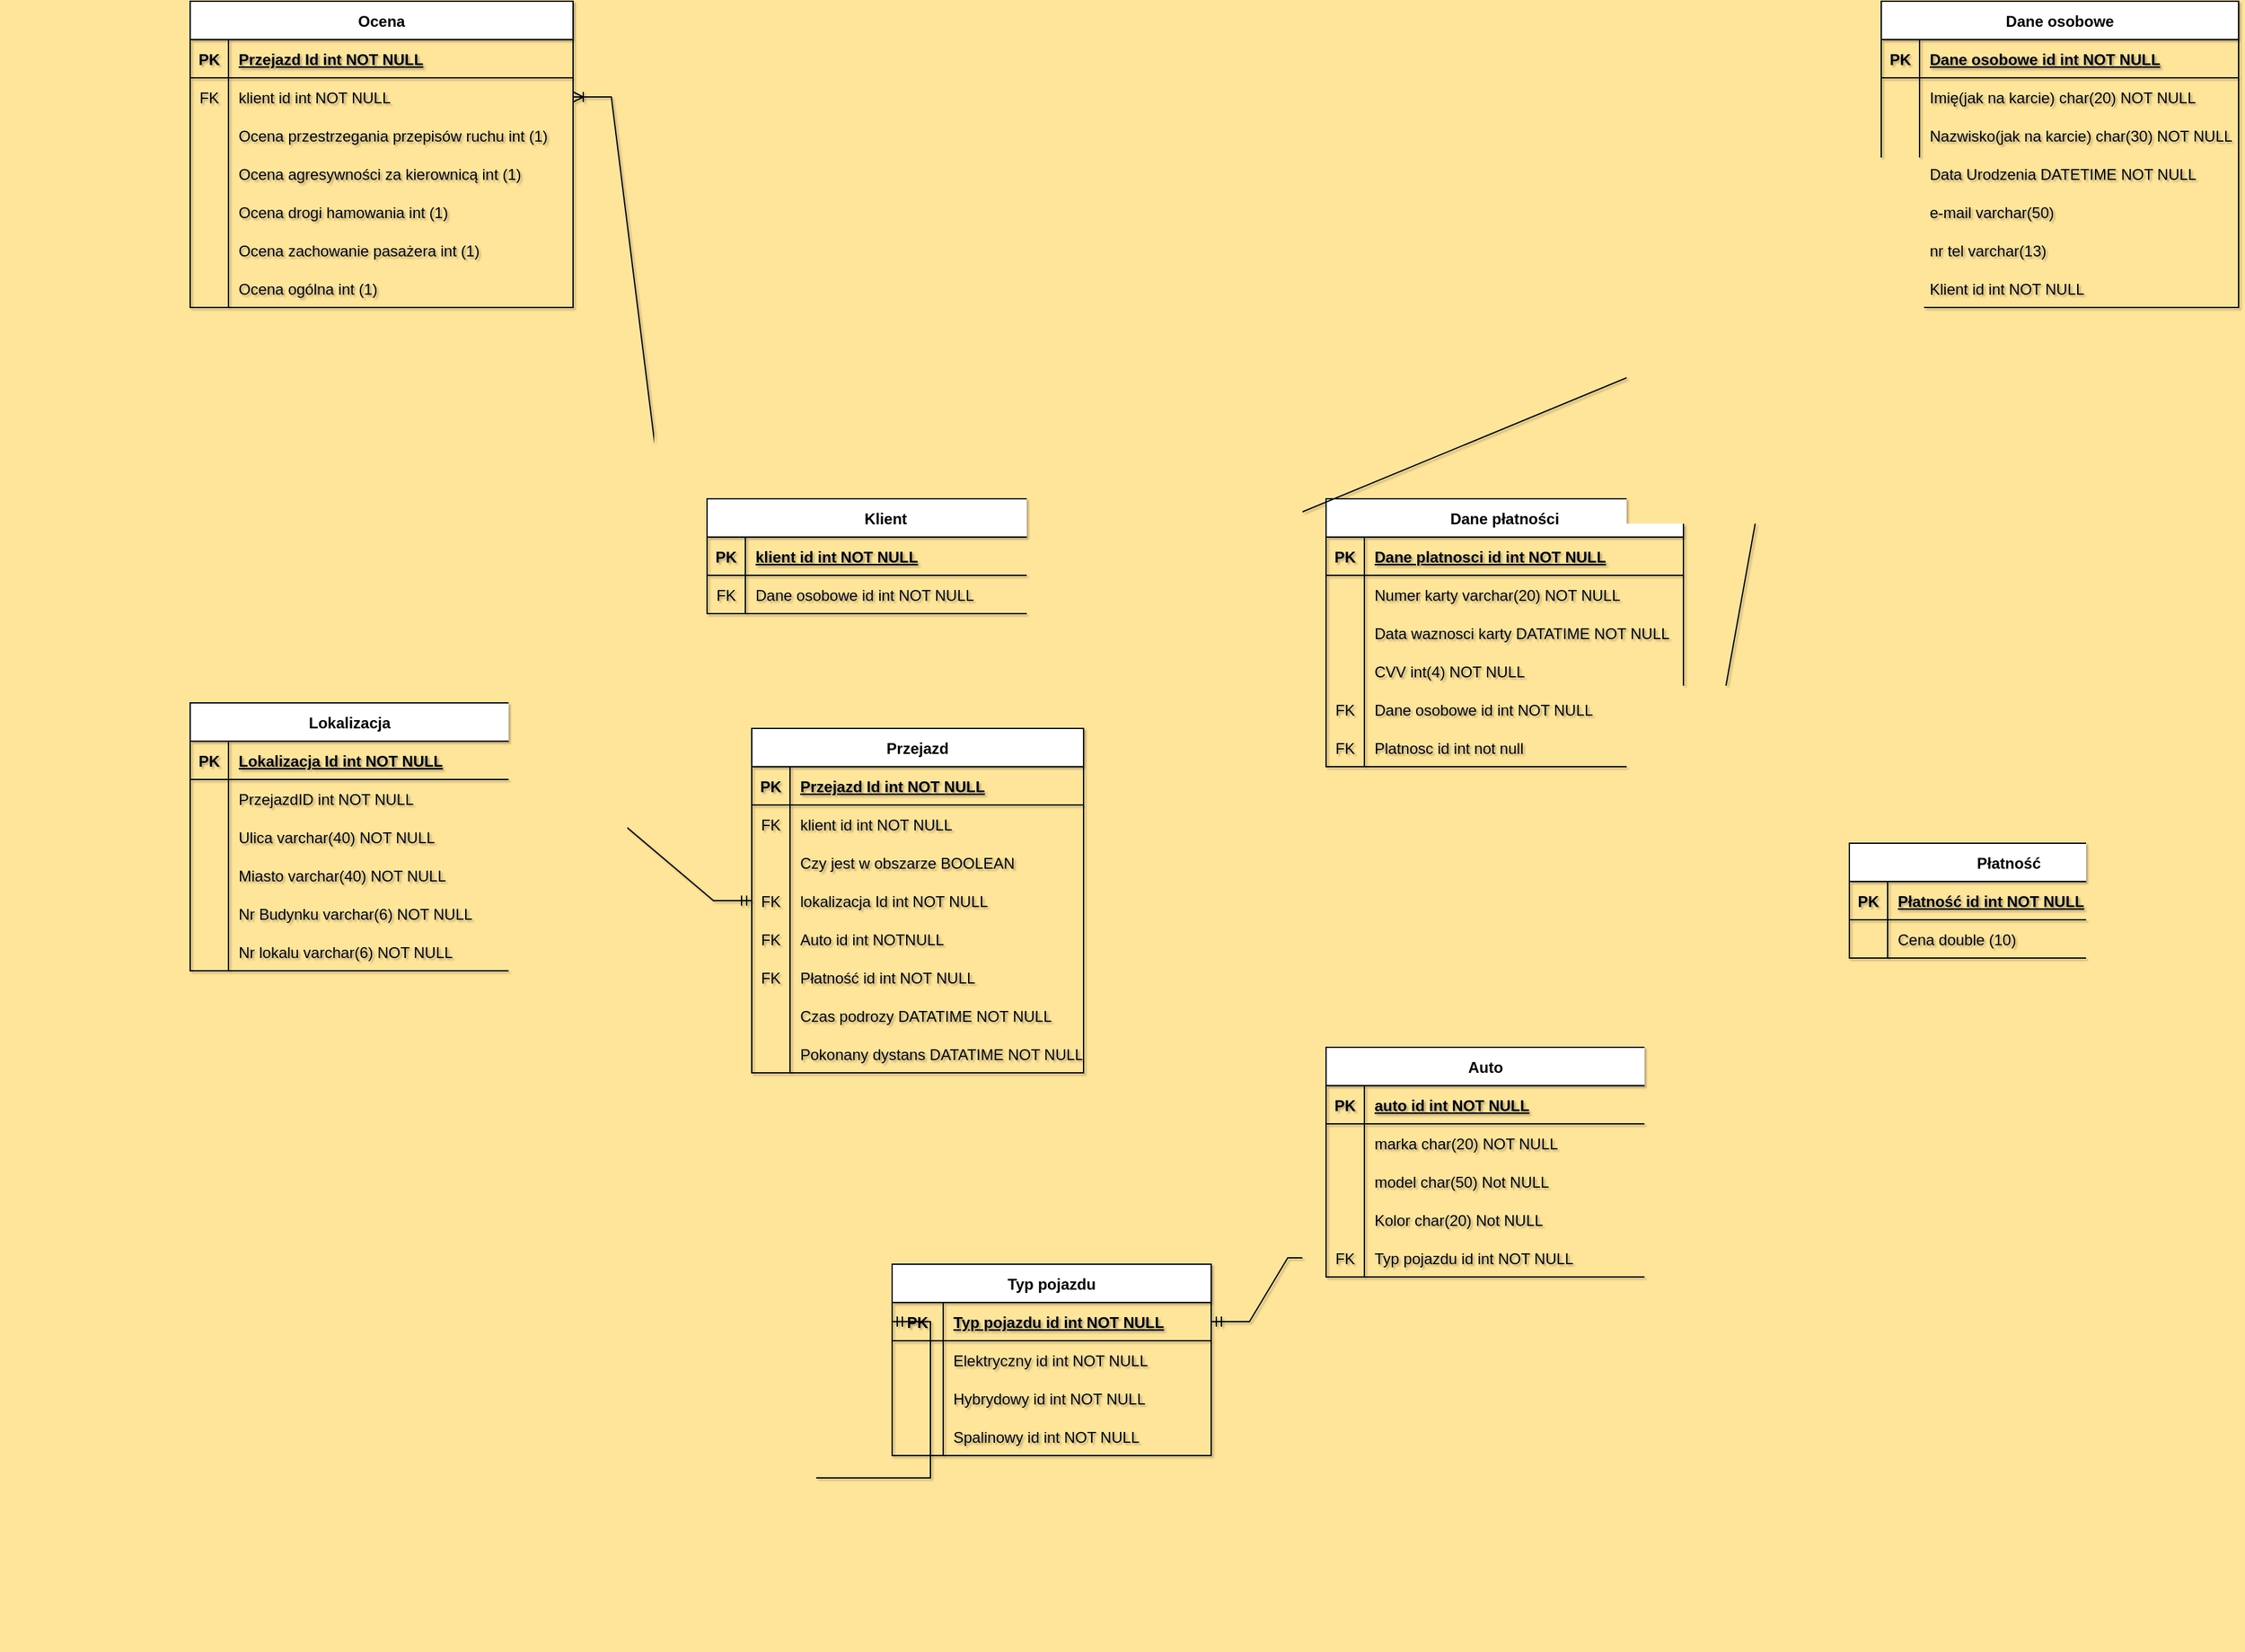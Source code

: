 <mxfile version="21.0.6" type="device"><diagram id="R2lEEEUBdFMjLlhIrx00" name="Page-1"><mxGraphModel dx="2206" dy="2325" grid="1" gridSize="10" guides="1" tooltips="1" connect="1" arrows="1" fold="1" page="1" pageScale="1" pageWidth="850" pageHeight="1100" background="#FFE599" math="0" shadow="1" extFonts="Permanent Marker^https://fonts.googleapis.com/css?family=Permanent+Marker"><root><mxCell id="0"/><mxCell id="1" parent="0"/><mxCell id="vdFQfVvtkzc3R1gSX709-1" value="Auto" style="shape=table;startSize=30;container=1;collapsible=1;childLayout=tableLayout;fixedRows=1;rowLines=0;fontStyle=1;align=center;resizeLast=1;" vertex="1" parent="1"><mxGeometry x="1690" y="470" width="250" height="180" as="geometry"/></mxCell><mxCell id="vdFQfVvtkzc3R1gSX709-2" value="" style="shape=partialRectangle;collapsible=0;dropTarget=0;pointerEvents=0;fillColor=none;points=[[0,0.5],[1,0.5]];portConstraint=eastwest;top=0;left=0;right=0;bottom=1;" vertex="1" parent="vdFQfVvtkzc3R1gSX709-1"><mxGeometry y="30" width="250" height="30" as="geometry"/></mxCell><mxCell id="vdFQfVvtkzc3R1gSX709-3" value="PK" style="shape=partialRectangle;overflow=hidden;connectable=0;fillColor=none;top=0;left=0;bottom=0;right=0;fontStyle=1;" vertex="1" parent="vdFQfVvtkzc3R1gSX709-2"><mxGeometry width="30" height="30" as="geometry"><mxRectangle width="30" height="30" as="alternateBounds"/></mxGeometry></mxCell><mxCell id="vdFQfVvtkzc3R1gSX709-4" value="auto id int NOT NULL " style="shape=partialRectangle;overflow=hidden;connectable=0;fillColor=none;top=0;left=0;bottom=0;right=0;align=left;spacingLeft=6;fontStyle=5;" vertex="1" parent="vdFQfVvtkzc3R1gSX709-2"><mxGeometry x="30" width="220" height="30" as="geometry"><mxRectangle width="220" height="30" as="alternateBounds"/></mxGeometry></mxCell><mxCell id="vdFQfVvtkzc3R1gSX709-5" value="" style="shape=partialRectangle;collapsible=0;dropTarget=0;pointerEvents=0;fillColor=none;points=[[0,0.5],[1,0.5]];portConstraint=eastwest;top=0;left=0;right=0;bottom=0;" vertex="1" parent="vdFQfVvtkzc3R1gSX709-1"><mxGeometry y="60" width="250" height="30" as="geometry"/></mxCell><mxCell id="vdFQfVvtkzc3R1gSX709-6" value="" style="shape=partialRectangle;overflow=hidden;connectable=0;fillColor=none;top=0;left=0;bottom=0;right=0;" vertex="1" parent="vdFQfVvtkzc3R1gSX709-5"><mxGeometry width="30" height="30" as="geometry"><mxRectangle width="30" height="30" as="alternateBounds"/></mxGeometry></mxCell><mxCell id="vdFQfVvtkzc3R1gSX709-7" value="marka char(20) NOT NULL" style="shape=partialRectangle;overflow=hidden;connectable=0;fillColor=none;top=0;left=0;bottom=0;right=0;align=left;spacingLeft=6;" vertex="1" parent="vdFQfVvtkzc3R1gSX709-5"><mxGeometry x="30" width="220" height="30" as="geometry"><mxRectangle width="220" height="30" as="alternateBounds"/></mxGeometry></mxCell><mxCell id="vdFQfVvtkzc3R1gSX709-8" style="shape=partialRectangle;collapsible=0;dropTarget=0;pointerEvents=0;fillColor=none;points=[[0,0.5],[1,0.5]];portConstraint=eastwest;top=0;left=0;right=0;bottom=0;" vertex="1" parent="vdFQfVvtkzc3R1gSX709-1"><mxGeometry y="90" width="250" height="30" as="geometry"/></mxCell><mxCell id="vdFQfVvtkzc3R1gSX709-9" style="shape=partialRectangle;overflow=hidden;connectable=0;fillColor=none;top=0;left=0;bottom=0;right=0;" vertex="1" parent="vdFQfVvtkzc3R1gSX709-8"><mxGeometry width="30" height="30" as="geometry"><mxRectangle width="30" height="30" as="alternateBounds"/></mxGeometry></mxCell><mxCell id="vdFQfVvtkzc3R1gSX709-10" value="model char(50) Not NULL" style="shape=partialRectangle;overflow=hidden;connectable=0;fillColor=none;top=0;left=0;bottom=0;right=0;align=left;spacingLeft=6;" vertex="1" parent="vdFQfVvtkzc3R1gSX709-8"><mxGeometry x="30" width="220" height="30" as="geometry"><mxRectangle width="220" height="30" as="alternateBounds"/></mxGeometry></mxCell><mxCell id="vdFQfVvtkzc3R1gSX709-14" style="shape=partialRectangle;collapsible=0;dropTarget=0;pointerEvents=0;fillColor=none;points=[[0,0.5],[1,0.5]];portConstraint=eastwest;top=0;left=0;right=0;bottom=0;" vertex="1" parent="vdFQfVvtkzc3R1gSX709-1"><mxGeometry y="120" width="250" height="30" as="geometry"/></mxCell><mxCell id="vdFQfVvtkzc3R1gSX709-15" style="shape=partialRectangle;overflow=hidden;connectable=0;fillColor=none;top=0;left=0;bottom=0;right=0;" vertex="1" parent="vdFQfVvtkzc3R1gSX709-14"><mxGeometry width="30" height="30" as="geometry"><mxRectangle width="30" height="30" as="alternateBounds"/></mxGeometry></mxCell><mxCell id="vdFQfVvtkzc3R1gSX709-16" value="Kolor char(20) Not NULL" style="shape=partialRectangle;overflow=hidden;connectable=0;fillColor=none;top=0;left=0;bottom=0;right=0;align=left;spacingLeft=6;" vertex="1" parent="vdFQfVvtkzc3R1gSX709-14"><mxGeometry x="30" width="220" height="30" as="geometry"><mxRectangle width="220" height="30" as="alternateBounds"/></mxGeometry></mxCell><mxCell id="vdFQfVvtkzc3R1gSX709-17" style="shape=partialRectangle;collapsible=0;dropTarget=0;pointerEvents=0;fillColor=none;points=[[0,0.5],[1,0.5]];portConstraint=eastwest;top=0;left=0;right=0;bottom=0;" vertex="1" parent="vdFQfVvtkzc3R1gSX709-1"><mxGeometry y="150" width="250" height="30" as="geometry"/></mxCell><mxCell id="vdFQfVvtkzc3R1gSX709-18" value="FK" style="shape=partialRectangle;overflow=hidden;connectable=0;fillColor=none;top=0;left=0;bottom=0;right=0;" vertex="1" parent="vdFQfVvtkzc3R1gSX709-17"><mxGeometry width="30" height="30" as="geometry"><mxRectangle width="30" height="30" as="alternateBounds"/></mxGeometry></mxCell><mxCell id="vdFQfVvtkzc3R1gSX709-19" value="Typ pojazdu id int NOT NULL" style="shape=partialRectangle;overflow=hidden;connectable=0;fillColor=none;top=0;left=0;bottom=0;right=0;align=left;spacingLeft=6;" vertex="1" parent="vdFQfVvtkzc3R1gSX709-17"><mxGeometry x="30" width="220" height="30" as="geometry"><mxRectangle width="220" height="30" as="alternateBounds"/></mxGeometry></mxCell><mxCell id="vdFQfVvtkzc3R1gSX709-23" value="Lokalizacja" style="shape=table;startSize=30;container=1;collapsible=1;childLayout=tableLayout;fixedRows=1;rowLines=0;fontStyle=1;align=center;resizeLast=1;" vertex="1" parent="1"><mxGeometry x="800" y="200" width="250" height="210" as="geometry"/></mxCell><mxCell id="vdFQfVvtkzc3R1gSX709-24" value="" style="shape=partialRectangle;collapsible=0;dropTarget=0;pointerEvents=0;fillColor=none;points=[[0,0.5],[1,0.5]];portConstraint=eastwest;top=0;left=0;right=0;bottom=1;" vertex="1" parent="vdFQfVvtkzc3R1gSX709-23"><mxGeometry y="30" width="250" height="30" as="geometry"/></mxCell><mxCell id="vdFQfVvtkzc3R1gSX709-25" value="PK" style="shape=partialRectangle;overflow=hidden;connectable=0;fillColor=none;top=0;left=0;bottom=0;right=0;fontStyle=1;" vertex="1" parent="vdFQfVvtkzc3R1gSX709-24"><mxGeometry width="30" height="30" as="geometry"><mxRectangle width="30" height="30" as="alternateBounds"/></mxGeometry></mxCell><mxCell id="vdFQfVvtkzc3R1gSX709-26" value="Lokalizacja Id int NOT NULL" style="shape=partialRectangle;overflow=hidden;connectable=0;fillColor=none;top=0;left=0;bottom=0;right=0;align=left;spacingLeft=6;fontStyle=5;" vertex="1" parent="vdFQfVvtkzc3R1gSX709-24"><mxGeometry x="30" width="220" height="30" as="geometry"><mxRectangle width="220" height="30" as="alternateBounds"/></mxGeometry></mxCell><mxCell id="vdFQfVvtkzc3R1gSX709-27" value="" style="shape=partialRectangle;collapsible=0;dropTarget=0;pointerEvents=0;fillColor=none;points=[[0,0.5],[1,0.5]];portConstraint=eastwest;top=0;left=0;right=0;bottom=0;" vertex="1" parent="vdFQfVvtkzc3R1gSX709-23"><mxGeometry y="60" width="250" height="30" as="geometry"/></mxCell><mxCell id="vdFQfVvtkzc3R1gSX709-28" value="" style="shape=partialRectangle;overflow=hidden;connectable=0;fillColor=none;top=0;left=0;bottom=0;right=0;" vertex="1" parent="vdFQfVvtkzc3R1gSX709-27"><mxGeometry width="30" height="30" as="geometry"><mxRectangle width="30" height="30" as="alternateBounds"/></mxGeometry></mxCell><mxCell id="vdFQfVvtkzc3R1gSX709-29" value="PrzejazdID int NOT NULL" style="shape=partialRectangle;overflow=hidden;connectable=0;fillColor=none;top=0;left=0;bottom=0;right=0;align=left;spacingLeft=6;" vertex="1" parent="vdFQfVvtkzc3R1gSX709-27"><mxGeometry x="30" width="220" height="30" as="geometry"><mxRectangle width="220" height="30" as="alternateBounds"/></mxGeometry></mxCell><mxCell id="vdFQfVvtkzc3R1gSX709-30" style="shape=partialRectangle;collapsible=0;dropTarget=0;pointerEvents=0;fillColor=none;points=[[0,0.5],[1,0.5]];portConstraint=eastwest;top=0;left=0;right=0;bottom=0;" vertex="1" parent="vdFQfVvtkzc3R1gSX709-23"><mxGeometry y="90" width="250" height="30" as="geometry"/></mxCell><mxCell id="vdFQfVvtkzc3R1gSX709-31" style="shape=partialRectangle;overflow=hidden;connectable=0;fillColor=none;top=0;left=0;bottom=0;right=0;" vertex="1" parent="vdFQfVvtkzc3R1gSX709-30"><mxGeometry width="30" height="30" as="geometry"><mxRectangle width="30" height="30" as="alternateBounds"/></mxGeometry></mxCell><mxCell id="vdFQfVvtkzc3R1gSX709-32" value="Ulica varchar(40) NOT NULL" style="shape=partialRectangle;overflow=hidden;connectable=0;fillColor=none;top=0;left=0;bottom=0;right=0;align=left;spacingLeft=6;" vertex="1" parent="vdFQfVvtkzc3R1gSX709-30"><mxGeometry x="30" width="220" height="30" as="geometry"><mxRectangle width="220" height="30" as="alternateBounds"/></mxGeometry></mxCell><mxCell id="vdFQfVvtkzc3R1gSX709-33" style="shape=partialRectangle;collapsible=0;dropTarget=0;pointerEvents=0;fillColor=none;points=[[0,0.5],[1,0.5]];portConstraint=eastwest;top=0;left=0;right=0;bottom=0;" vertex="1" parent="vdFQfVvtkzc3R1gSX709-23"><mxGeometry y="120" width="250" height="30" as="geometry"/></mxCell><mxCell id="vdFQfVvtkzc3R1gSX709-34" style="shape=partialRectangle;overflow=hidden;connectable=0;fillColor=none;top=0;left=0;bottom=0;right=0;" vertex="1" parent="vdFQfVvtkzc3R1gSX709-33"><mxGeometry width="30" height="30" as="geometry"><mxRectangle width="30" height="30" as="alternateBounds"/></mxGeometry></mxCell><mxCell id="vdFQfVvtkzc3R1gSX709-35" value="Miasto varchar(40) NOT NULL" style="shape=partialRectangle;overflow=hidden;connectable=0;fillColor=none;top=0;left=0;bottom=0;right=0;align=left;spacingLeft=6;" vertex="1" parent="vdFQfVvtkzc3R1gSX709-33"><mxGeometry x="30" width="220" height="30" as="geometry"><mxRectangle width="220" height="30" as="alternateBounds"/></mxGeometry></mxCell><mxCell id="vdFQfVvtkzc3R1gSX709-36" style="shape=partialRectangle;collapsible=0;dropTarget=0;pointerEvents=0;fillColor=none;points=[[0,0.5],[1,0.5]];portConstraint=eastwest;top=0;left=0;right=0;bottom=0;" vertex="1" parent="vdFQfVvtkzc3R1gSX709-23"><mxGeometry y="150" width="250" height="30" as="geometry"/></mxCell><mxCell id="vdFQfVvtkzc3R1gSX709-37" style="shape=partialRectangle;overflow=hidden;connectable=0;fillColor=none;top=0;left=0;bottom=0;right=0;" vertex="1" parent="vdFQfVvtkzc3R1gSX709-36"><mxGeometry width="30" height="30" as="geometry"><mxRectangle width="30" height="30" as="alternateBounds"/></mxGeometry></mxCell><mxCell id="vdFQfVvtkzc3R1gSX709-38" value="Nr Budynku varchar(6) NOT NULL" style="shape=partialRectangle;overflow=hidden;connectable=0;fillColor=none;top=0;left=0;bottom=0;right=0;align=left;spacingLeft=6;" vertex="1" parent="vdFQfVvtkzc3R1gSX709-36"><mxGeometry x="30" width="220" height="30" as="geometry"><mxRectangle width="220" height="30" as="alternateBounds"/></mxGeometry></mxCell><mxCell id="vdFQfVvtkzc3R1gSX709-39" style="shape=partialRectangle;collapsible=0;dropTarget=0;pointerEvents=0;fillColor=none;points=[[0,0.5],[1,0.5]];portConstraint=eastwest;top=0;left=0;right=0;bottom=0;" vertex="1" parent="vdFQfVvtkzc3R1gSX709-23"><mxGeometry y="180" width="250" height="30" as="geometry"/></mxCell><mxCell id="vdFQfVvtkzc3R1gSX709-40" style="shape=partialRectangle;overflow=hidden;connectable=0;fillColor=none;top=0;left=0;bottom=0;right=0;" vertex="1" parent="vdFQfVvtkzc3R1gSX709-39"><mxGeometry width="30" height="30" as="geometry"><mxRectangle width="30" height="30" as="alternateBounds"/></mxGeometry></mxCell><mxCell id="vdFQfVvtkzc3R1gSX709-41" value="Nr lokalu varchar(6) NOT NULL" style="shape=partialRectangle;overflow=hidden;connectable=0;fillColor=none;top=0;left=0;bottom=0;right=0;align=left;spacingLeft=6;" vertex="1" parent="vdFQfVvtkzc3R1gSX709-39"><mxGeometry x="30" width="220" height="30" as="geometry"><mxRectangle width="220" height="30" as="alternateBounds"/></mxGeometry></mxCell><mxCell id="vdFQfVvtkzc3R1gSX709-55" value="Klient" style="shape=table;startSize=30;container=1;collapsible=1;childLayout=tableLayout;fixedRows=1;rowLines=0;fontStyle=1;align=center;resizeLast=1;" vertex="1" parent="1"><mxGeometry x="1205" y="40" width="280" height="90" as="geometry"/></mxCell><mxCell id="vdFQfVvtkzc3R1gSX709-56" value="" style="shape=partialRectangle;collapsible=0;dropTarget=0;pointerEvents=0;fillColor=none;points=[[0,0.5],[1,0.5]];portConstraint=eastwest;top=0;left=0;right=0;bottom=1;" vertex="1" parent="vdFQfVvtkzc3R1gSX709-55"><mxGeometry y="30" width="280" height="30" as="geometry"/></mxCell><mxCell id="vdFQfVvtkzc3R1gSX709-57" value="PK" style="shape=partialRectangle;overflow=hidden;connectable=0;fillColor=none;top=0;left=0;bottom=0;right=0;fontStyle=1;" vertex="1" parent="vdFQfVvtkzc3R1gSX709-56"><mxGeometry width="30" height="30" as="geometry"><mxRectangle width="30" height="30" as="alternateBounds"/></mxGeometry></mxCell><mxCell id="vdFQfVvtkzc3R1gSX709-58" value="klient id int NOT NULL " style="shape=partialRectangle;overflow=hidden;connectable=0;fillColor=none;top=0;left=0;bottom=0;right=0;align=left;spacingLeft=6;fontStyle=5;" vertex="1" parent="vdFQfVvtkzc3R1gSX709-56"><mxGeometry x="30" width="250" height="30" as="geometry"><mxRectangle width="250" height="30" as="alternateBounds"/></mxGeometry></mxCell><mxCell id="vdFQfVvtkzc3R1gSX709-59" value="" style="shape=partialRectangle;collapsible=0;dropTarget=0;pointerEvents=0;fillColor=none;points=[[0,0.5],[1,0.5]];portConstraint=eastwest;top=0;left=0;right=0;bottom=0;" vertex="1" parent="vdFQfVvtkzc3R1gSX709-55"><mxGeometry y="60" width="280" height="30" as="geometry"/></mxCell><mxCell id="vdFQfVvtkzc3R1gSX709-60" value="FK" style="shape=partialRectangle;overflow=hidden;connectable=0;fillColor=none;top=0;left=0;bottom=0;right=0;" vertex="1" parent="vdFQfVvtkzc3R1gSX709-59"><mxGeometry width="30" height="30" as="geometry"><mxRectangle width="30" height="30" as="alternateBounds"/></mxGeometry></mxCell><mxCell id="vdFQfVvtkzc3R1gSX709-61" value="Dane osobowe id int NOT NULL" style="shape=partialRectangle;overflow=hidden;connectable=0;fillColor=none;top=0;left=0;bottom=0;right=0;align=left;spacingLeft=6;" vertex="1" parent="vdFQfVvtkzc3R1gSX709-59"><mxGeometry x="30" width="250" height="30" as="geometry"><mxRectangle width="250" height="30" as="alternateBounds"/></mxGeometry></mxCell><mxCell id="vdFQfVvtkzc3R1gSX709-63" value="Przejazd" style="shape=table;startSize=30;container=1;collapsible=1;childLayout=tableLayout;fixedRows=1;rowLines=0;fontStyle=1;align=center;resizeLast=1;" vertex="1" parent="1"><mxGeometry x="1240" y="220" width="260" height="270" as="geometry"/></mxCell><mxCell id="vdFQfVvtkzc3R1gSX709-64" value="" style="shape=partialRectangle;collapsible=0;dropTarget=0;pointerEvents=0;fillColor=none;points=[[0,0.5],[1,0.5]];portConstraint=eastwest;top=0;left=0;right=0;bottom=1;" vertex="1" parent="vdFQfVvtkzc3R1gSX709-63"><mxGeometry y="30" width="260" height="30" as="geometry"/></mxCell><mxCell id="vdFQfVvtkzc3R1gSX709-65" value="PK" style="shape=partialRectangle;overflow=hidden;connectable=0;fillColor=none;top=0;left=0;bottom=0;right=0;fontStyle=1;" vertex="1" parent="vdFQfVvtkzc3R1gSX709-64"><mxGeometry width="30" height="30" as="geometry"><mxRectangle width="30" height="30" as="alternateBounds"/></mxGeometry></mxCell><mxCell id="vdFQfVvtkzc3R1gSX709-66" value="Przejazd Id int NOT NULL" style="shape=partialRectangle;overflow=hidden;connectable=0;fillColor=none;top=0;left=0;bottom=0;right=0;align=left;spacingLeft=6;fontStyle=5;" vertex="1" parent="vdFQfVvtkzc3R1gSX709-64"><mxGeometry x="30" width="230" height="30" as="geometry"><mxRectangle width="230" height="30" as="alternateBounds"/></mxGeometry></mxCell><mxCell id="vdFQfVvtkzc3R1gSX709-70" style="shape=partialRectangle;collapsible=0;dropTarget=0;pointerEvents=0;fillColor=none;points=[[0,0.5],[1,0.5]];portConstraint=eastwest;top=0;left=0;right=0;bottom=0;" vertex="1" parent="vdFQfVvtkzc3R1gSX709-63"><mxGeometry y="60" width="260" height="30" as="geometry"/></mxCell><mxCell id="vdFQfVvtkzc3R1gSX709-71" value="FK" style="shape=partialRectangle;overflow=hidden;connectable=0;fillColor=none;top=0;left=0;bottom=0;right=0;" vertex="1" parent="vdFQfVvtkzc3R1gSX709-70"><mxGeometry width="30" height="30" as="geometry"><mxRectangle width="30" height="30" as="alternateBounds"/></mxGeometry></mxCell><mxCell id="vdFQfVvtkzc3R1gSX709-72" value="klient id int NOT NULL" style="shape=partialRectangle;overflow=hidden;connectable=0;fillColor=none;top=0;left=0;bottom=0;right=0;align=left;spacingLeft=6;" vertex="1" parent="vdFQfVvtkzc3R1gSX709-70"><mxGeometry x="30" width="230" height="30" as="geometry"><mxRectangle width="230" height="30" as="alternateBounds"/></mxGeometry></mxCell><mxCell id="vdFQfVvtkzc3R1gSX709-73" style="shape=partialRectangle;collapsible=0;dropTarget=0;pointerEvents=0;fillColor=none;points=[[0,0.5],[1,0.5]];portConstraint=eastwest;top=0;left=0;right=0;bottom=0;" vertex="1" parent="vdFQfVvtkzc3R1gSX709-63"><mxGeometry y="90" width="260" height="30" as="geometry"/></mxCell><mxCell id="vdFQfVvtkzc3R1gSX709-74" style="shape=partialRectangle;overflow=hidden;connectable=0;fillColor=none;top=0;left=0;bottom=0;right=0;" vertex="1" parent="vdFQfVvtkzc3R1gSX709-73"><mxGeometry width="30" height="30" as="geometry"><mxRectangle width="30" height="30" as="alternateBounds"/></mxGeometry></mxCell><mxCell id="vdFQfVvtkzc3R1gSX709-75" value="Czy jest w obszarze BOOLEAN" style="shape=partialRectangle;overflow=hidden;connectable=0;fillColor=none;top=0;left=0;bottom=0;right=0;align=left;spacingLeft=6;" vertex="1" parent="vdFQfVvtkzc3R1gSX709-73"><mxGeometry x="30" width="230" height="30" as="geometry"><mxRectangle width="230" height="30" as="alternateBounds"/></mxGeometry></mxCell><mxCell id="vdFQfVvtkzc3R1gSX709-76" style="shape=partialRectangle;collapsible=0;dropTarget=0;pointerEvents=0;fillColor=none;points=[[0,0.5],[1,0.5]];portConstraint=eastwest;top=0;left=0;right=0;bottom=0;" vertex="1" parent="vdFQfVvtkzc3R1gSX709-63"><mxGeometry y="120" width="260" height="30" as="geometry"/></mxCell><mxCell id="vdFQfVvtkzc3R1gSX709-77" value="FK" style="shape=partialRectangle;overflow=hidden;connectable=0;fillColor=none;top=0;left=0;bottom=0;right=0;" vertex="1" parent="vdFQfVvtkzc3R1gSX709-76"><mxGeometry width="30" height="30" as="geometry"><mxRectangle width="30" height="30" as="alternateBounds"/></mxGeometry></mxCell><mxCell id="vdFQfVvtkzc3R1gSX709-78" value="lokalizacja Id int NOT NULL" style="shape=partialRectangle;overflow=hidden;connectable=0;fillColor=none;top=0;left=0;bottom=0;right=0;align=left;spacingLeft=6;" vertex="1" parent="vdFQfVvtkzc3R1gSX709-76"><mxGeometry x="30" width="230" height="30" as="geometry"><mxRectangle width="230" height="30" as="alternateBounds"/></mxGeometry></mxCell><mxCell id="vdFQfVvtkzc3R1gSX709-94" style="shape=partialRectangle;collapsible=0;dropTarget=0;pointerEvents=0;fillColor=none;points=[[0,0.5],[1,0.5]];portConstraint=eastwest;top=0;left=0;right=0;bottom=0;" vertex="1" parent="vdFQfVvtkzc3R1gSX709-63"><mxGeometry y="150" width="260" height="30" as="geometry"/></mxCell><mxCell id="vdFQfVvtkzc3R1gSX709-95" value="FK" style="shape=partialRectangle;overflow=hidden;connectable=0;fillColor=none;top=0;left=0;bottom=0;right=0;" vertex="1" parent="vdFQfVvtkzc3R1gSX709-94"><mxGeometry width="30" height="30" as="geometry"><mxRectangle width="30" height="30" as="alternateBounds"/></mxGeometry></mxCell><mxCell id="vdFQfVvtkzc3R1gSX709-96" value="Auto id int NOTNULL" style="shape=partialRectangle;overflow=hidden;connectable=0;fillColor=none;top=0;left=0;bottom=0;right=0;align=left;spacingLeft=6;" vertex="1" parent="vdFQfVvtkzc3R1gSX709-94"><mxGeometry x="30" width="230" height="30" as="geometry"><mxRectangle width="230" height="30" as="alternateBounds"/></mxGeometry></mxCell><mxCell id="vdFQfVvtkzc3R1gSX709-97" style="shape=partialRectangle;collapsible=0;dropTarget=0;pointerEvents=0;fillColor=none;points=[[0,0.5],[1,0.5]];portConstraint=eastwest;top=0;left=0;right=0;bottom=0;" vertex="1" parent="vdFQfVvtkzc3R1gSX709-63"><mxGeometry y="180" width="260" height="30" as="geometry"/></mxCell><mxCell id="vdFQfVvtkzc3R1gSX709-98" value="FK" style="shape=partialRectangle;overflow=hidden;connectable=0;fillColor=none;top=0;left=0;bottom=0;right=0;" vertex="1" parent="vdFQfVvtkzc3R1gSX709-97"><mxGeometry width="30" height="30" as="geometry"><mxRectangle width="30" height="30" as="alternateBounds"/></mxGeometry></mxCell><mxCell id="vdFQfVvtkzc3R1gSX709-99" value="Płatność id int NOT NULL" style="shape=partialRectangle;overflow=hidden;connectable=0;fillColor=none;top=0;left=0;bottom=0;right=0;align=left;spacingLeft=6;" vertex="1" parent="vdFQfVvtkzc3R1gSX709-97"><mxGeometry x="30" width="230" height="30" as="geometry"><mxRectangle width="230" height="30" as="alternateBounds"/></mxGeometry></mxCell><mxCell id="vdFQfVvtkzc3R1gSX709-202" style="shape=partialRectangle;collapsible=0;dropTarget=0;pointerEvents=0;fillColor=none;points=[[0,0.5],[1,0.5]];portConstraint=eastwest;top=0;left=0;right=0;bottom=0;" vertex="1" parent="vdFQfVvtkzc3R1gSX709-63"><mxGeometry y="210" width="260" height="30" as="geometry"/></mxCell><mxCell id="vdFQfVvtkzc3R1gSX709-203" style="shape=partialRectangle;overflow=hidden;connectable=0;fillColor=none;top=0;left=0;bottom=0;right=0;" vertex="1" parent="vdFQfVvtkzc3R1gSX709-202"><mxGeometry width="30" height="30" as="geometry"><mxRectangle width="30" height="30" as="alternateBounds"/></mxGeometry></mxCell><mxCell id="vdFQfVvtkzc3R1gSX709-204" value="Czas podrozy DATATIME NOT NULL" style="shape=partialRectangle;overflow=hidden;connectable=0;fillColor=none;top=0;left=0;bottom=0;right=0;align=left;spacingLeft=6;" vertex="1" parent="vdFQfVvtkzc3R1gSX709-202"><mxGeometry x="30" width="230" height="30" as="geometry"><mxRectangle width="230" height="30" as="alternateBounds"/></mxGeometry></mxCell><mxCell id="vdFQfVvtkzc3R1gSX709-205" style="shape=partialRectangle;collapsible=0;dropTarget=0;pointerEvents=0;fillColor=none;points=[[0,0.5],[1,0.5]];portConstraint=eastwest;top=0;left=0;right=0;bottom=0;" vertex="1" parent="vdFQfVvtkzc3R1gSX709-63"><mxGeometry y="240" width="260" height="30" as="geometry"/></mxCell><mxCell id="vdFQfVvtkzc3R1gSX709-206" style="shape=partialRectangle;overflow=hidden;connectable=0;fillColor=none;top=0;left=0;bottom=0;right=0;" vertex="1" parent="vdFQfVvtkzc3R1gSX709-205"><mxGeometry width="30" height="30" as="geometry"><mxRectangle width="30" height="30" as="alternateBounds"/></mxGeometry></mxCell><mxCell id="vdFQfVvtkzc3R1gSX709-207" value="Pokonany dystans DATATIME NOT NULL" style="shape=partialRectangle;overflow=hidden;connectable=0;fillColor=none;top=0;left=0;bottom=0;right=0;align=left;spacingLeft=6;" vertex="1" parent="vdFQfVvtkzc3R1gSX709-205"><mxGeometry x="30" width="230" height="30" as="geometry"><mxRectangle width="230" height="30" as="alternateBounds"/></mxGeometry></mxCell><mxCell id="vdFQfVvtkzc3R1gSX709-101" value="" style="edgeStyle=entityRelationEdgeStyle;fontSize=12;html=1;endArrow=ERmandOne;startArrow=ERmandOne;rounded=0;exitX=0;exitY=0.5;exitDx=0;exitDy=0;entryX=1;entryY=0.5;entryDx=0;entryDy=0;" edge="1" parent="1" source="vdFQfVvtkzc3R1gSX709-76" target="vdFQfVvtkzc3R1gSX709-24"><mxGeometry width="100" height="100" relative="1" as="geometry"><mxPoint x="1010" y="620" as="sourcePoint"/><mxPoint x="930" y="498" as="targetPoint"/></mxGeometry></mxCell><mxCell id="vdFQfVvtkzc3R1gSX709-102" value="" style="edgeStyle=entityRelationEdgeStyle;fontSize=12;html=1;endArrow=ERmandOne;startArrow=ERmandOne;rounded=0;exitX=0;exitY=0.5;exitDx=0;exitDy=0;entryX=1;entryY=0.5;entryDx=0;entryDy=0;" edge="1" parent="1" source="vdFQfVvtkzc3R1gSX709-79" target="vdFQfVvtkzc3R1gSX709-24"><mxGeometry width="100" height="100" relative="1" as="geometry"><mxPoint x="1020" y="630" as="sourcePoint"/><mxPoint x="950" y="770" as="targetPoint"/></mxGeometry></mxCell><mxCell id="vdFQfVvtkzc3R1gSX709-116" value="Dane osobowe" style="shape=table;startSize=30;container=1;collapsible=1;childLayout=tableLayout;fixedRows=1;rowLines=0;fontStyle=1;align=center;resizeLast=1;" vertex="1" parent="1"><mxGeometry x="2125" y="-350" width="280" height="240" as="geometry"/></mxCell><mxCell id="vdFQfVvtkzc3R1gSX709-117" value="" style="shape=partialRectangle;collapsible=0;dropTarget=0;pointerEvents=0;fillColor=none;points=[[0,0.5],[1,0.5]];portConstraint=eastwest;top=0;left=0;right=0;bottom=1;" vertex="1" parent="vdFQfVvtkzc3R1gSX709-116"><mxGeometry y="30" width="280" height="30" as="geometry"/></mxCell><mxCell id="vdFQfVvtkzc3R1gSX709-118" value="PK" style="shape=partialRectangle;overflow=hidden;connectable=0;fillColor=none;top=0;left=0;bottom=0;right=0;fontStyle=1;" vertex="1" parent="vdFQfVvtkzc3R1gSX709-117"><mxGeometry width="30" height="30" as="geometry"><mxRectangle width="30" height="30" as="alternateBounds"/></mxGeometry></mxCell><mxCell id="vdFQfVvtkzc3R1gSX709-119" value="Dane osobowe id int NOT NULL " style="shape=partialRectangle;overflow=hidden;connectable=0;fillColor=none;top=0;left=0;bottom=0;right=0;align=left;spacingLeft=6;fontStyle=5;" vertex="1" parent="vdFQfVvtkzc3R1gSX709-117"><mxGeometry x="30" width="250" height="30" as="geometry"><mxRectangle width="250" height="30" as="alternateBounds"/></mxGeometry></mxCell><mxCell id="vdFQfVvtkzc3R1gSX709-120" value="" style="shape=partialRectangle;collapsible=0;dropTarget=0;pointerEvents=0;fillColor=none;points=[[0,0.5],[1,0.5]];portConstraint=eastwest;top=0;left=0;right=0;bottom=0;" vertex="1" parent="vdFQfVvtkzc3R1gSX709-116"><mxGeometry y="60" width="280" height="30" as="geometry"/></mxCell><mxCell id="vdFQfVvtkzc3R1gSX709-121" value="" style="shape=partialRectangle;overflow=hidden;connectable=0;fillColor=none;top=0;left=0;bottom=0;right=0;" vertex="1" parent="vdFQfVvtkzc3R1gSX709-120"><mxGeometry width="30" height="30" as="geometry"><mxRectangle width="30" height="30" as="alternateBounds"/></mxGeometry></mxCell><mxCell id="vdFQfVvtkzc3R1gSX709-122" value="Imię(jak na karcie) char(20) NOT NULL" style="shape=partialRectangle;overflow=hidden;connectable=0;fillColor=none;top=0;left=0;bottom=0;right=0;align=left;spacingLeft=6;" vertex="1" parent="vdFQfVvtkzc3R1gSX709-120"><mxGeometry x="30" width="250" height="30" as="geometry"><mxRectangle width="250" height="30" as="alternateBounds"/></mxGeometry></mxCell><mxCell id="vdFQfVvtkzc3R1gSX709-123" style="shape=partialRectangle;collapsible=0;dropTarget=0;pointerEvents=0;fillColor=none;points=[[0,0.5],[1,0.5]];portConstraint=eastwest;top=0;left=0;right=0;bottom=0;" vertex="1" parent="vdFQfVvtkzc3R1gSX709-116"><mxGeometry y="90" width="280" height="30" as="geometry"/></mxCell><mxCell id="vdFQfVvtkzc3R1gSX709-124" style="shape=partialRectangle;overflow=hidden;connectable=0;fillColor=none;top=0;left=0;bottom=0;right=0;" vertex="1" parent="vdFQfVvtkzc3R1gSX709-123"><mxGeometry width="30" height="30" as="geometry"><mxRectangle width="30" height="30" as="alternateBounds"/></mxGeometry></mxCell><mxCell id="vdFQfVvtkzc3R1gSX709-125" value="Nazwisko(jak na karcie) char(30) NOT NULL" style="shape=partialRectangle;overflow=hidden;connectable=0;fillColor=none;top=0;left=0;bottom=0;right=0;align=left;spacingLeft=6;" vertex="1" parent="vdFQfVvtkzc3R1gSX709-123"><mxGeometry x="30" width="250" height="30" as="geometry"><mxRectangle width="250" height="30" as="alternateBounds"/></mxGeometry></mxCell><mxCell id="vdFQfVvtkzc3R1gSX709-126" style="shape=partialRectangle;collapsible=0;dropTarget=0;pointerEvents=0;fillColor=none;points=[[0,0.5],[1,0.5]];portConstraint=eastwest;top=0;left=0;right=0;bottom=0;" vertex="1" parent="vdFQfVvtkzc3R1gSX709-116"><mxGeometry y="120" width="280" height="30" as="geometry"/></mxCell><mxCell id="vdFQfVvtkzc3R1gSX709-127" style="shape=partialRectangle;overflow=hidden;connectable=0;fillColor=none;top=0;left=0;bottom=0;right=0;" vertex="1" parent="vdFQfVvtkzc3R1gSX709-126"><mxGeometry width="30" height="30" as="geometry"><mxRectangle width="30" height="30" as="alternateBounds"/></mxGeometry></mxCell><mxCell id="vdFQfVvtkzc3R1gSX709-128" value="Data Urodzenia DATETIME NOT NULL" style="shape=partialRectangle;overflow=hidden;connectable=0;fillColor=none;top=0;left=0;bottom=0;right=0;align=left;spacingLeft=6;" vertex="1" parent="vdFQfVvtkzc3R1gSX709-126"><mxGeometry x="30" width="250" height="30" as="geometry"><mxRectangle width="250" height="30" as="alternateBounds"/></mxGeometry></mxCell><mxCell id="vdFQfVvtkzc3R1gSX709-129" style="shape=partialRectangle;collapsible=0;dropTarget=0;pointerEvents=0;fillColor=none;points=[[0,0.5],[1,0.5]];portConstraint=eastwest;top=0;left=0;right=0;bottom=0;" vertex="1" parent="vdFQfVvtkzc3R1gSX709-116"><mxGeometry y="150" width="280" height="30" as="geometry"/></mxCell><mxCell id="vdFQfVvtkzc3R1gSX709-130" style="shape=partialRectangle;overflow=hidden;connectable=0;fillColor=none;top=0;left=0;bottom=0;right=0;" vertex="1" parent="vdFQfVvtkzc3R1gSX709-129"><mxGeometry width="30" height="30" as="geometry"><mxRectangle width="30" height="30" as="alternateBounds"/></mxGeometry></mxCell><mxCell id="vdFQfVvtkzc3R1gSX709-131" value="e-mail varchar(50)" style="shape=partialRectangle;overflow=hidden;connectable=0;fillColor=none;top=0;left=0;bottom=0;right=0;align=left;spacingLeft=6;" vertex="1" parent="vdFQfVvtkzc3R1gSX709-129"><mxGeometry x="30" width="250" height="30" as="geometry"><mxRectangle width="250" height="30" as="alternateBounds"/></mxGeometry></mxCell><mxCell id="vdFQfVvtkzc3R1gSX709-132" style="shape=partialRectangle;collapsible=0;dropTarget=0;pointerEvents=0;fillColor=none;points=[[0,0.5],[1,0.5]];portConstraint=eastwest;top=0;left=0;right=0;bottom=0;" vertex="1" parent="vdFQfVvtkzc3R1gSX709-116"><mxGeometry y="180" width="280" height="30" as="geometry"/></mxCell><mxCell id="vdFQfVvtkzc3R1gSX709-133" style="shape=partialRectangle;overflow=hidden;connectable=0;fillColor=none;top=0;left=0;bottom=0;right=0;" vertex="1" parent="vdFQfVvtkzc3R1gSX709-132"><mxGeometry width="30" height="30" as="geometry"><mxRectangle width="30" height="30" as="alternateBounds"/></mxGeometry></mxCell><mxCell id="vdFQfVvtkzc3R1gSX709-134" value="nr tel varchar(13)" style="shape=partialRectangle;overflow=hidden;connectable=0;fillColor=none;top=0;left=0;bottom=0;right=0;align=left;spacingLeft=6;" vertex="1" parent="vdFQfVvtkzc3R1gSX709-132"><mxGeometry x="30" width="250" height="30" as="geometry"><mxRectangle width="250" height="30" as="alternateBounds"/></mxGeometry></mxCell><mxCell id="vdFQfVvtkzc3R1gSX709-256" style="shape=partialRectangle;collapsible=0;dropTarget=0;pointerEvents=0;fillColor=none;points=[[0,0.5],[1,0.5]];portConstraint=eastwest;top=0;left=0;right=0;bottom=0;" vertex="1" parent="vdFQfVvtkzc3R1gSX709-116"><mxGeometry y="210" width="280" height="30" as="geometry"/></mxCell><mxCell id="vdFQfVvtkzc3R1gSX709-257" style="shape=partialRectangle;overflow=hidden;connectable=0;fillColor=none;top=0;left=0;bottom=0;right=0;" vertex="1" parent="vdFQfVvtkzc3R1gSX709-256"><mxGeometry width="30" height="30" as="geometry"><mxRectangle width="30" height="30" as="alternateBounds"/></mxGeometry></mxCell><mxCell id="vdFQfVvtkzc3R1gSX709-258" value="Klient id int NOT NULL" style="shape=partialRectangle;overflow=hidden;connectable=0;fillColor=none;top=0;left=0;bottom=0;right=0;align=left;spacingLeft=6;" vertex="1" parent="vdFQfVvtkzc3R1gSX709-256"><mxGeometry x="30" width="250" height="30" as="geometry"><mxRectangle width="250" height="30" as="alternateBounds"/></mxGeometry></mxCell><mxCell id="vdFQfVvtkzc3R1gSX709-142" value="Ocena" style="shape=table;startSize=30;container=1;collapsible=1;childLayout=tableLayout;fixedRows=1;rowLines=0;fontStyle=1;align=center;resizeLast=1;" vertex="1" parent="1"><mxGeometry x="800" y="-350" width="300" height="240" as="geometry"/></mxCell><mxCell id="vdFQfVvtkzc3R1gSX709-143" value="" style="shape=partialRectangle;collapsible=0;dropTarget=0;pointerEvents=0;fillColor=none;points=[[0,0.5],[1,0.5]];portConstraint=eastwest;top=0;left=0;right=0;bottom=1;" vertex="1" parent="vdFQfVvtkzc3R1gSX709-142"><mxGeometry y="30" width="300" height="30" as="geometry"/></mxCell><mxCell id="vdFQfVvtkzc3R1gSX709-144" value="PK" style="shape=partialRectangle;overflow=hidden;connectable=0;fillColor=none;top=0;left=0;bottom=0;right=0;fontStyle=1;" vertex="1" parent="vdFQfVvtkzc3R1gSX709-143"><mxGeometry width="30" height="30" as="geometry"><mxRectangle width="30" height="30" as="alternateBounds"/></mxGeometry></mxCell><mxCell id="vdFQfVvtkzc3R1gSX709-145" value="Przejazd Id int NOT NULL" style="shape=partialRectangle;overflow=hidden;connectable=0;fillColor=none;top=0;left=0;bottom=0;right=0;align=left;spacingLeft=6;fontStyle=5;" vertex="1" parent="vdFQfVvtkzc3R1gSX709-143"><mxGeometry x="30" width="270" height="30" as="geometry"><mxRectangle width="270" height="30" as="alternateBounds"/></mxGeometry></mxCell><mxCell id="vdFQfVvtkzc3R1gSX709-146" style="shape=partialRectangle;collapsible=0;dropTarget=0;pointerEvents=0;fillColor=none;points=[[0,0.5],[1,0.5]];portConstraint=eastwest;top=0;left=0;right=0;bottom=0;" vertex="1" parent="vdFQfVvtkzc3R1gSX709-142"><mxGeometry y="60" width="300" height="30" as="geometry"/></mxCell><mxCell id="vdFQfVvtkzc3R1gSX709-147" value="FK" style="shape=partialRectangle;overflow=hidden;connectable=0;fillColor=none;top=0;left=0;bottom=0;right=0;" vertex="1" parent="vdFQfVvtkzc3R1gSX709-146"><mxGeometry width="30" height="30" as="geometry"><mxRectangle width="30" height="30" as="alternateBounds"/></mxGeometry></mxCell><mxCell id="vdFQfVvtkzc3R1gSX709-148" value="klient id int NOT NULL" style="shape=partialRectangle;overflow=hidden;connectable=0;fillColor=none;top=0;left=0;bottom=0;right=0;align=left;spacingLeft=6;" vertex="1" parent="vdFQfVvtkzc3R1gSX709-146"><mxGeometry x="30" width="270" height="30" as="geometry"><mxRectangle width="270" height="30" as="alternateBounds"/></mxGeometry></mxCell><mxCell id="vdFQfVvtkzc3R1gSX709-149" style="shape=partialRectangle;collapsible=0;dropTarget=0;pointerEvents=0;fillColor=none;points=[[0,0.5],[1,0.5]];portConstraint=eastwest;top=0;left=0;right=0;bottom=0;" vertex="1" parent="vdFQfVvtkzc3R1gSX709-142"><mxGeometry y="90" width="300" height="30" as="geometry"/></mxCell><mxCell id="vdFQfVvtkzc3R1gSX709-150" style="shape=partialRectangle;overflow=hidden;connectable=0;fillColor=none;top=0;left=0;bottom=0;right=0;" vertex="1" parent="vdFQfVvtkzc3R1gSX709-149"><mxGeometry width="30" height="30" as="geometry"><mxRectangle width="30" height="30" as="alternateBounds"/></mxGeometry></mxCell><mxCell id="vdFQfVvtkzc3R1gSX709-151" value="Ocena przestrzegania przepisów ruchu int (1)" style="shape=partialRectangle;overflow=hidden;connectable=0;fillColor=none;top=0;left=0;bottom=0;right=0;align=left;spacingLeft=6;" vertex="1" parent="vdFQfVvtkzc3R1gSX709-149"><mxGeometry x="30" width="270" height="30" as="geometry"><mxRectangle width="270" height="30" as="alternateBounds"/></mxGeometry></mxCell><mxCell id="vdFQfVvtkzc3R1gSX709-152" style="shape=partialRectangle;collapsible=0;dropTarget=0;pointerEvents=0;fillColor=none;points=[[0,0.5],[1,0.5]];portConstraint=eastwest;top=0;left=0;right=0;bottom=0;" vertex="1" parent="vdFQfVvtkzc3R1gSX709-142"><mxGeometry y="120" width="300" height="30" as="geometry"/></mxCell><mxCell id="vdFQfVvtkzc3R1gSX709-153" style="shape=partialRectangle;overflow=hidden;connectable=0;fillColor=none;top=0;left=0;bottom=0;right=0;" vertex="1" parent="vdFQfVvtkzc3R1gSX709-152"><mxGeometry width="30" height="30" as="geometry"><mxRectangle width="30" height="30" as="alternateBounds"/></mxGeometry></mxCell><mxCell id="vdFQfVvtkzc3R1gSX709-154" value="Ocena agresywności za kierownicą int (1)" style="shape=partialRectangle;overflow=hidden;connectable=0;fillColor=none;top=0;left=0;bottom=0;right=0;align=left;spacingLeft=6;" vertex="1" parent="vdFQfVvtkzc3R1gSX709-152"><mxGeometry x="30" width="270" height="30" as="geometry"><mxRectangle width="270" height="30" as="alternateBounds"/></mxGeometry></mxCell><mxCell id="vdFQfVvtkzc3R1gSX709-155" style="shape=partialRectangle;collapsible=0;dropTarget=0;pointerEvents=0;fillColor=none;points=[[0,0.5],[1,0.5]];portConstraint=eastwest;top=0;left=0;right=0;bottom=0;" vertex="1" parent="vdFQfVvtkzc3R1gSX709-142"><mxGeometry y="150" width="300" height="30" as="geometry"/></mxCell><mxCell id="vdFQfVvtkzc3R1gSX709-156" style="shape=partialRectangle;overflow=hidden;connectable=0;fillColor=none;top=0;left=0;bottom=0;right=0;" vertex="1" parent="vdFQfVvtkzc3R1gSX709-155"><mxGeometry width="30" height="30" as="geometry"><mxRectangle width="30" height="30" as="alternateBounds"/></mxGeometry></mxCell><mxCell id="vdFQfVvtkzc3R1gSX709-157" value="Ocena drogi hamowania int (1)" style="shape=partialRectangle;overflow=hidden;connectable=0;fillColor=none;top=0;left=0;bottom=0;right=0;align=left;spacingLeft=6;" vertex="1" parent="vdFQfVvtkzc3R1gSX709-155"><mxGeometry x="30" width="270" height="30" as="geometry"><mxRectangle width="270" height="30" as="alternateBounds"/></mxGeometry></mxCell><mxCell id="vdFQfVvtkzc3R1gSX709-158" style="shape=partialRectangle;collapsible=0;dropTarget=0;pointerEvents=0;fillColor=none;points=[[0,0.5],[1,0.5]];portConstraint=eastwest;top=0;left=0;right=0;bottom=0;" vertex="1" parent="vdFQfVvtkzc3R1gSX709-142"><mxGeometry y="180" width="300" height="30" as="geometry"/></mxCell><mxCell id="vdFQfVvtkzc3R1gSX709-159" style="shape=partialRectangle;overflow=hidden;connectable=0;fillColor=none;top=0;left=0;bottom=0;right=0;" vertex="1" parent="vdFQfVvtkzc3R1gSX709-158"><mxGeometry width="30" height="30" as="geometry"><mxRectangle width="30" height="30" as="alternateBounds"/></mxGeometry></mxCell><mxCell id="vdFQfVvtkzc3R1gSX709-160" value="Ocena zachowanie pasażera int (1)" style="shape=partialRectangle;overflow=hidden;connectable=0;fillColor=none;top=0;left=0;bottom=0;right=0;align=left;spacingLeft=6;" vertex="1" parent="vdFQfVvtkzc3R1gSX709-158"><mxGeometry x="30" width="270" height="30" as="geometry"><mxRectangle width="270" height="30" as="alternateBounds"/></mxGeometry></mxCell><mxCell id="vdFQfVvtkzc3R1gSX709-199" style="shape=partialRectangle;collapsible=0;dropTarget=0;pointerEvents=0;fillColor=none;points=[[0,0.5],[1,0.5]];portConstraint=eastwest;top=0;left=0;right=0;bottom=0;" vertex="1" parent="vdFQfVvtkzc3R1gSX709-142"><mxGeometry y="210" width="300" height="30" as="geometry"/></mxCell><mxCell id="vdFQfVvtkzc3R1gSX709-200" style="shape=partialRectangle;overflow=hidden;connectable=0;fillColor=none;top=0;left=0;bottom=0;right=0;" vertex="1" parent="vdFQfVvtkzc3R1gSX709-199"><mxGeometry width="30" height="30" as="geometry"><mxRectangle width="30" height="30" as="alternateBounds"/></mxGeometry></mxCell><mxCell id="vdFQfVvtkzc3R1gSX709-201" value="Ocena ogólna int (1)" style="shape=partialRectangle;overflow=hidden;connectable=0;fillColor=none;top=0;left=0;bottom=0;right=0;align=left;spacingLeft=6;" vertex="1" parent="vdFQfVvtkzc3R1gSX709-199"><mxGeometry x="30" width="270" height="30" as="geometry"><mxRectangle width="270" height="30" as="alternateBounds"/></mxGeometry></mxCell><mxCell id="vdFQfVvtkzc3R1gSX709-164" value="Płatność" style="shape=table;startSize=30;container=1;collapsible=1;childLayout=tableLayout;fixedRows=1;rowLines=0;fontStyle=1;align=center;resizeLast=1;" vertex="1" parent="1"><mxGeometry x="2100" y="310" width="250" height="90" as="geometry"/></mxCell><mxCell id="vdFQfVvtkzc3R1gSX709-165" value="" style="shape=partialRectangle;collapsible=0;dropTarget=0;pointerEvents=0;fillColor=none;points=[[0,0.5],[1,0.5]];portConstraint=eastwest;top=0;left=0;right=0;bottom=1;" vertex="1" parent="vdFQfVvtkzc3R1gSX709-164"><mxGeometry y="30" width="250" height="30" as="geometry"/></mxCell><mxCell id="vdFQfVvtkzc3R1gSX709-166" value="PK" style="shape=partialRectangle;overflow=hidden;connectable=0;fillColor=none;top=0;left=0;bottom=0;right=0;fontStyle=1;" vertex="1" parent="vdFQfVvtkzc3R1gSX709-165"><mxGeometry width="30" height="30" as="geometry"><mxRectangle width="30" height="30" as="alternateBounds"/></mxGeometry></mxCell><mxCell id="vdFQfVvtkzc3R1gSX709-167" value="Płatność id int NOT NULL " style="shape=partialRectangle;overflow=hidden;connectable=0;fillColor=none;top=0;left=0;bottom=0;right=0;align=left;spacingLeft=6;fontStyle=5;" vertex="1" parent="vdFQfVvtkzc3R1gSX709-165"><mxGeometry x="30" width="220" height="30" as="geometry"><mxRectangle width="220" height="30" as="alternateBounds"/></mxGeometry></mxCell><mxCell id="vdFQfVvtkzc3R1gSX709-171" style="shape=partialRectangle;collapsible=0;dropTarget=0;pointerEvents=0;fillColor=none;points=[[0,0.5],[1,0.5]];portConstraint=eastwest;top=0;left=0;right=0;bottom=0;" vertex="1" parent="vdFQfVvtkzc3R1gSX709-164"><mxGeometry y="60" width="250" height="30" as="geometry"/></mxCell><mxCell id="vdFQfVvtkzc3R1gSX709-172" style="shape=partialRectangle;overflow=hidden;connectable=0;fillColor=none;top=0;left=0;bottom=0;right=0;" vertex="1" parent="vdFQfVvtkzc3R1gSX709-171"><mxGeometry width="30" height="30" as="geometry"><mxRectangle width="30" height="30" as="alternateBounds"/></mxGeometry></mxCell><mxCell id="vdFQfVvtkzc3R1gSX709-173" value="Cena double (10)" style="shape=partialRectangle;overflow=hidden;connectable=0;fillColor=none;top=0;left=0;bottom=0;right=0;align=left;spacingLeft=6;" vertex="1" parent="vdFQfVvtkzc3R1gSX709-171"><mxGeometry x="30" width="220" height="30" as="geometry"><mxRectangle width="220" height="30" as="alternateBounds"/></mxGeometry></mxCell><mxCell id="vdFQfVvtkzc3R1gSX709-179" value="Typ pojazdu" style="shape=table;startSize=30;container=1;collapsible=1;childLayout=tableLayout;fixedRows=1;rowLines=0;fontStyle=1;align=center;resizeLast=1;" vertex="1" parent="1"><mxGeometry x="1350" y="640" width="250" height="150" as="geometry"/></mxCell><mxCell id="vdFQfVvtkzc3R1gSX709-180" value="" style="shape=partialRectangle;collapsible=0;dropTarget=0;pointerEvents=0;fillColor=none;points=[[0,0.5],[1,0.5]];portConstraint=eastwest;top=0;left=0;right=0;bottom=1;" vertex="1" parent="vdFQfVvtkzc3R1gSX709-179"><mxGeometry y="30" width="250" height="30" as="geometry"/></mxCell><mxCell id="vdFQfVvtkzc3R1gSX709-181" value="PK" style="shape=partialRectangle;overflow=hidden;connectable=0;fillColor=none;top=0;left=0;bottom=0;right=0;fontStyle=1;" vertex="1" parent="vdFQfVvtkzc3R1gSX709-180"><mxGeometry width="40" height="30" as="geometry"><mxRectangle width="40" height="30" as="alternateBounds"/></mxGeometry></mxCell><mxCell id="vdFQfVvtkzc3R1gSX709-182" value="Typ pojazdu id int NOT NULL " style="shape=partialRectangle;overflow=hidden;connectable=0;fillColor=none;top=0;left=0;bottom=0;right=0;align=left;spacingLeft=6;fontStyle=5;" vertex="1" parent="vdFQfVvtkzc3R1gSX709-180"><mxGeometry x="40" width="210" height="30" as="geometry"><mxRectangle width="210" height="30" as="alternateBounds"/></mxGeometry></mxCell><mxCell id="vdFQfVvtkzc3R1gSX709-183" style="shape=partialRectangle;collapsible=0;dropTarget=0;pointerEvents=0;fillColor=none;points=[[0,0.5],[1,0.5]];portConstraint=eastwest;top=0;left=0;right=0;bottom=0;" vertex="1" parent="vdFQfVvtkzc3R1gSX709-179"><mxGeometry y="60" width="250" height="30" as="geometry"/></mxCell><mxCell id="vdFQfVvtkzc3R1gSX709-184" value="" style="shape=partialRectangle;overflow=hidden;connectable=0;fillColor=none;top=0;left=0;bottom=0;right=0;" vertex="1" parent="vdFQfVvtkzc3R1gSX709-183"><mxGeometry width="40" height="30" as="geometry"><mxRectangle width="40" height="30" as="alternateBounds"/></mxGeometry></mxCell><mxCell id="vdFQfVvtkzc3R1gSX709-185" value="Elektryczny id int NOT NULL" style="shape=partialRectangle;overflow=hidden;connectable=0;fillColor=none;top=0;left=0;bottom=0;right=0;align=left;spacingLeft=6;" vertex="1" parent="vdFQfVvtkzc3R1gSX709-183"><mxGeometry x="40" width="210" height="30" as="geometry"><mxRectangle width="210" height="30" as="alternateBounds"/></mxGeometry></mxCell><mxCell id="vdFQfVvtkzc3R1gSX709-186" style="shape=partialRectangle;collapsible=0;dropTarget=0;pointerEvents=0;fillColor=none;points=[[0,0.5],[1,0.5]];portConstraint=eastwest;top=0;left=0;right=0;bottom=0;" vertex="1" parent="vdFQfVvtkzc3R1gSX709-179"><mxGeometry y="90" width="250" height="30" as="geometry"/></mxCell><mxCell id="vdFQfVvtkzc3R1gSX709-187" value="" style="shape=partialRectangle;overflow=hidden;connectable=0;fillColor=none;top=0;left=0;bottom=0;right=0;" vertex="1" parent="vdFQfVvtkzc3R1gSX709-186"><mxGeometry width="40" height="30" as="geometry"><mxRectangle width="40" height="30" as="alternateBounds"/></mxGeometry></mxCell><mxCell id="vdFQfVvtkzc3R1gSX709-188" value="Hybrydowy id int NOT NULL" style="shape=partialRectangle;overflow=hidden;connectable=0;fillColor=none;top=0;left=0;bottom=0;right=0;align=left;spacingLeft=6;" vertex="1" parent="vdFQfVvtkzc3R1gSX709-186"><mxGeometry x="40" width="210" height="30" as="geometry"><mxRectangle width="210" height="30" as="alternateBounds"/></mxGeometry></mxCell><mxCell id="vdFQfVvtkzc3R1gSX709-189" style="shape=partialRectangle;collapsible=0;dropTarget=0;pointerEvents=0;fillColor=none;points=[[0,0.5],[1,0.5]];portConstraint=eastwest;top=0;left=0;right=0;bottom=0;" vertex="1" parent="vdFQfVvtkzc3R1gSX709-179"><mxGeometry y="120" width="250" height="30" as="geometry"/></mxCell><mxCell id="vdFQfVvtkzc3R1gSX709-190" value="" style="shape=partialRectangle;overflow=hidden;connectable=0;fillColor=none;top=0;left=0;bottom=0;right=0;" vertex="1" parent="vdFQfVvtkzc3R1gSX709-189"><mxGeometry width="40" height="30" as="geometry"><mxRectangle width="40" height="30" as="alternateBounds"/></mxGeometry></mxCell><mxCell id="vdFQfVvtkzc3R1gSX709-191" value="Spalinowy id int NOT NULL" style="shape=partialRectangle;overflow=hidden;connectable=0;fillColor=none;top=0;left=0;bottom=0;right=0;align=left;spacingLeft=6;" vertex="1" parent="vdFQfVvtkzc3R1gSX709-189"><mxGeometry x="40" width="210" height="30" as="geometry"><mxRectangle width="210" height="30" as="alternateBounds"/></mxGeometry></mxCell><mxCell id="vdFQfVvtkzc3R1gSX709-198" value="" style="edgeStyle=entityRelationEdgeStyle;fontSize=12;html=1;endArrow=ERmandOne;startArrow=ERmandOne;rounded=0;exitX=0;exitY=0.5;exitDx=0;exitDy=0;entryX=1;entryY=0.5;entryDx=0;entryDy=0;" edge="1" parent="1" source="vdFQfVvtkzc3R1gSX709-180" target="vdFQfVvtkzc3R1gSX709-174"><mxGeometry width="100" height="100" relative="1" as="geometry"><mxPoint x="590" y="1040" as="sourcePoint"/><mxPoint x="690" y="930" as="targetPoint"/></mxGeometry></mxCell><mxCell id="vdFQfVvtkzc3R1gSX709-211" value="Dane płatności" style="shape=table;startSize=30;container=1;collapsible=1;childLayout=tableLayout;fixedRows=1;rowLines=0;fontStyle=1;align=center;resizeLast=1;" vertex="1" parent="1"><mxGeometry x="1690" y="40" width="280" height="210" as="geometry"/></mxCell><mxCell id="vdFQfVvtkzc3R1gSX709-212" value="" style="shape=partialRectangle;collapsible=0;dropTarget=0;pointerEvents=0;fillColor=none;points=[[0,0.5],[1,0.5]];portConstraint=eastwest;top=0;left=0;right=0;bottom=1;" vertex="1" parent="vdFQfVvtkzc3R1gSX709-211"><mxGeometry y="30" width="280" height="30" as="geometry"/></mxCell><mxCell id="vdFQfVvtkzc3R1gSX709-213" value="PK" style="shape=partialRectangle;overflow=hidden;connectable=0;fillColor=none;top=0;left=0;bottom=0;right=0;fontStyle=1;" vertex="1" parent="vdFQfVvtkzc3R1gSX709-212"><mxGeometry width="30" height="30" as="geometry"><mxRectangle width="30" height="30" as="alternateBounds"/></mxGeometry></mxCell><mxCell id="vdFQfVvtkzc3R1gSX709-214" value="Dane platnosci id int NOT NULL " style="shape=partialRectangle;overflow=hidden;connectable=0;fillColor=none;top=0;left=0;bottom=0;right=0;align=left;spacingLeft=6;fontStyle=5;" vertex="1" parent="vdFQfVvtkzc3R1gSX709-212"><mxGeometry x="30" width="250" height="30" as="geometry"><mxRectangle width="250" height="30" as="alternateBounds"/></mxGeometry></mxCell><mxCell id="vdFQfVvtkzc3R1gSX709-215" value="" style="shape=partialRectangle;collapsible=0;dropTarget=0;pointerEvents=0;fillColor=none;points=[[0,0.5],[1,0.5]];portConstraint=eastwest;top=0;left=0;right=0;bottom=0;" vertex="1" parent="vdFQfVvtkzc3R1gSX709-211"><mxGeometry y="60" width="280" height="30" as="geometry"/></mxCell><mxCell id="vdFQfVvtkzc3R1gSX709-216" value="" style="shape=partialRectangle;overflow=hidden;connectable=0;fillColor=none;top=0;left=0;bottom=0;right=0;" vertex="1" parent="vdFQfVvtkzc3R1gSX709-215"><mxGeometry width="30" height="30" as="geometry"><mxRectangle width="30" height="30" as="alternateBounds"/></mxGeometry></mxCell><mxCell id="vdFQfVvtkzc3R1gSX709-217" value="Numer karty varchar(20) NOT NULL" style="shape=partialRectangle;overflow=hidden;connectable=0;fillColor=none;top=0;left=0;bottom=0;right=0;align=left;spacingLeft=6;" vertex="1" parent="vdFQfVvtkzc3R1gSX709-215"><mxGeometry x="30" width="250" height="30" as="geometry"><mxRectangle width="250" height="30" as="alternateBounds"/></mxGeometry></mxCell><mxCell id="vdFQfVvtkzc3R1gSX709-218" style="shape=partialRectangle;collapsible=0;dropTarget=0;pointerEvents=0;fillColor=none;points=[[0,0.5],[1,0.5]];portConstraint=eastwest;top=0;left=0;right=0;bottom=0;" vertex="1" parent="vdFQfVvtkzc3R1gSX709-211"><mxGeometry y="90" width="280" height="30" as="geometry"/></mxCell><mxCell id="vdFQfVvtkzc3R1gSX709-219" style="shape=partialRectangle;overflow=hidden;connectable=0;fillColor=none;top=0;left=0;bottom=0;right=0;" vertex="1" parent="vdFQfVvtkzc3R1gSX709-218"><mxGeometry width="30" height="30" as="geometry"><mxRectangle width="30" height="30" as="alternateBounds"/></mxGeometry></mxCell><mxCell id="vdFQfVvtkzc3R1gSX709-220" value="Data waznosci karty DATATIME NOT NULL" style="shape=partialRectangle;overflow=hidden;connectable=0;fillColor=none;top=0;left=0;bottom=0;right=0;align=left;spacingLeft=6;" vertex="1" parent="vdFQfVvtkzc3R1gSX709-218"><mxGeometry x="30" width="250" height="30" as="geometry"><mxRectangle width="250" height="30" as="alternateBounds"/></mxGeometry></mxCell><mxCell id="vdFQfVvtkzc3R1gSX709-221" style="shape=partialRectangle;collapsible=0;dropTarget=0;pointerEvents=0;fillColor=none;points=[[0,0.5],[1,0.5]];portConstraint=eastwest;top=0;left=0;right=0;bottom=0;" vertex="1" parent="vdFQfVvtkzc3R1gSX709-211"><mxGeometry y="120" width="280" height="30" as="geometry"/></mxCell><mxCell id="vdFQfVvtkzc3R1gSX709-222" style="shape=partialRectangle;overflow=hidden;connectable=0;fillColor=none;top=0;left=0;bottom=0;right=0;" vertex="1" parent="vdFQfVvtkzc3R1gSX709-221"><mxGeometry width="30" height="30" as="geometry"><mxRectangle width="30" height="30" as="alternateBounds"/></mxGeometry></mxCell><mxCell id="vdFQfVvtkzc3R1gSX709-223" value="CVV int(4) NOT NULL" style="shape=partialRectangle;overflow=hidden;connectable=0;fillColor=none;top=0;left=0;bottom=0;right=0;align=left;spacingLeft=6;" vertex="1" parent="vdFQfVvtkzc3R1gSX709-221"><mxGeometry x="30" width="250" height="30" as="geometry"><mxRectangle width="250" height="30" as="alternateBounds"/></mxGeometry></mxCell><mxCell id="vdFQfVvtkzc3R1gSX709-230" style="shape=partialRectangle;collapsible=0;dropTarget=0;pointerEvents=0;fillColor=none;points=[[0,0.5],[1,0.5]];portConstraint=eastwest;top=0;left=0;right=0;bottom=0;" vertex="1" parent="vdFQfVvtkzc3R1gSX709-211"><mxGeometry y="150" width="280" height="30" as="geometry"/></mxCell><mxCell id="vdFQfVvtkzc3R1gSX709-231" value="FK" style="shape=partialRectangle;overflow=hidden;connectable=0;fillColor=none;top=0;left=0;bottom=0;right=0;" vertex="1" parent="vdFQfVvtkzc3R1gSX709-230"><mxGeometry width="30" height="30" as="geometry"><mxRectangle width="30" height="30" as="alternateBounds"/></mxGeometry></mxCell><mxCell id="vdFQfVvtkzc3R1gSX709-232" value="Dane osobowe id int NOT NULL" style="shape=partialRectangle;overflow=hidden;connectable=0;fillColor=none;top=0;left=0;bottom=0;right=0;align=left;spacingLeft=6;" vertex="1" parent="vdFQfVvtkzc3R1gSX709-230"><mxGeometry x="30" width="250" height="30" as="geometry"><mxRectangle width="250" height="30" as="alternateBounds"/></mxGeometry></mxCell><mxCell id="vdFQfVvtkzc3R1gSX709-233" style="shape=partialRectangle;collapsible=0;dropTarget=0;pointerEvents=0;fillColor=none;points=[[0,0.5],[1,0.5]];portConstraint=eastwest;top=0;left=0;right=0;bottom=0;" vertex="1" parent="vdFQfVvtkzc3R1gSX709-211"><mxGeometry y="180" width="280" height="30" as="geometry"/></mxCell><mxCell id="vdFQfVvtkzc3R1gSX709-234" value="FK" style="shape=partialRectangle;overflow=hidden;connectable=0;fillColor=none;top=0;left=0;bottom=0;right=0;" vertex="1" parent="vdFQfVvtkzc3R1gSX709-233"><mxGeometry width="30" height="30" as="geometry"><mxRectangle width="30" height="30" as="alternateBounds"/></mxGeometry></mxCell><mxCell id="vdFQfVvtkzc3R1gSX709-235" value="Platnosc id int not null" style="shape=partialRectangle;overflow=hidden;connectable=0;fillColor=none;top=0;left=0;bottom=0;right=0;align=left;spacingLeft=6;" vertex="1" parent="vdFQfVvtkzc3R1gSX709-233"><mxGeometry x="30" width="250" height="30" as="geometry"><mxRectangle width="250" height="30" as="alternateBounds"/></mxGeometry></mxCell><mxCell id="vdFQfVvtkzc3R1gSX709-236" value="" style="edgeStyle=entityRelationEdgeStyle;fontSize=12;html=1;endArrow=ERmandOne;startArrow=ERmandOne;rounded=0;entryX=0;entryY=0.5;entryDx=0;entryDy=0;" edge="1" parent="1" source="vdFQfVvtkzc3R1gSX709-180" target="vdFQfVvtkzc3R1gSX709-17"><mxGeometry width="100" height="100" relative="1" as="geometry"><mxPoint x="1150" y="620" as="sourcePoint"/><mxPoint x="1250" y="520" as="targetPoint"/></mxGeometry></mxCell><mxCell id="vdFQfVvtkzc3R1gSX709-240" value="" style="edgeStyle=entityRelationEdgeStyle;fontSize=12;html=1;endArrow=ERmandOne;startArrow=ERmandOne;rounded=0;entryX=1;entryY=0.5;entryDx=0;entryDy=0;exitX=0;exitY=0.5;exitDx=0;exitDy=0;" edge="1" parent="1" source="vdFQfVvtkzc3R1gSX709-165" target="vdFQfVvtkzc3R1gSX709-233"><mxGeometry width="100" height="100" relative="1" as="geometry"><mxPoint x="1620" y="460" as="sourcePoint"/><mxPoint x="1720" y="360" as="targetPoint"/></mxGeometry></mxCell><mxCell id="vdFQfVvtkzc3R1gSX709-250" value="" style="edgeStyle=entityRelationEdgeStyle;fontSize=12;html=1;endArrow=ERmandOne;startArrow=ERmandOne;rounded=0;exitX=1;exitY=0.5;exitDx=0;exitDy=0;entryX=-0.006;entryY=0.242;entryDx=0;entryDy=0;entryPerimeter=0;" edge="1" parent="1" source="vdFQfVvtkzc3R1gSX709-230" target="vdFQfVvtkzc3R1gSX709-117"><mxGeometry width="100" height="100" relative="1" as="geometry"><mxPoint x="1485" y="50" as="sourcePoint"/><mxPoint x="1585" y="-50" as="targetPoint"/></mxGeometry></mxCell><mxCell id="vdFQfVvtkzc3R1gSX709-251" value="" style="edgeStyle=entityRelationEdgeStyle;fontSize=12;html=1;endArrow=ERmandOne;startArrow=ERmandOne;rounded=0;exitX=0;exitY=0.5;exitDx=0;exitDy=0;" edge="1" parent="1" source="vdFQfVvtkzc3R1gSX709-2" target="vdFQfVvtkzc3R1gSX709-94"><mxGeometry width="100" height="100" relative="1" as="geometry"><mxPoint x="1580" y="405" as="sourcePoint"/><mxPoint x="1680" y="305" as="targetPoint"/></mxGeometry></mxCell><mxCell id="vdFQfVvtkzc3R1gSX709-252" value="" style="edgeStyle=entityRelationEdgeStyle;fontSize=12;html=1;endArrow=ERmandOne;startArrow=ERmandOne;rounded=0;exitX=0;exitY=0.5;exitDx=0;exitDy=0;entryX=1;entryY=0.5;entryDx=0;entryDy=0;" edge="1" parent="1" source="vdFQfVvtkzc3R1gSX709-165" target="vdFQfVvtkzc3R1gSX709-97"><mxGeometry width="100" height="100" relative="1" as="geometry"><mxPoint x="1660" y="335" as="sourcePoint"/><mxPoint x="1760" y="235" as="targetPoint"/></mxGeometry></mxCell><mxCell id="vdFQfVvtkzc3R1gSX709-254" value="" style="edgeStyle=entityRelationEdgeStyle;fontSize=12;html=1;endArrow=ERmany;rounded=0;exitX=1.001;exitY=0.26;exitDx=0;exitDy=0;exitPerimeter=0;" edge="1" parent="1" source="vdFQfVvtkzc3R1gSX709-56" target="vdFQfVvtkzc3R1gSX709-70"><mxGeometry width="100" height="100" relative="1" as="geometry"><mxPoint x="1390" y="190" as="sourcePoint"/><mxPoint x="1490" y="90" as="targetPoint"/></mxGeometry></mxCell><mxCell id="vdFQfVvtkzc3R1gSX709-255" value="" style="edgeStyle=entityRelationEdgeStyle;fontSize=12;html=1;endArrow=ERmandOne;startArrow=ERmandOne;rounded=0;exitX=1;exitY=0.5;exitDx=0;exitDy=0;entryX=0;entryY=0.5;entryDx=0;entryDy=0;" edge="1" parent="1" source="vdFQfVvtkzc3R1gSX709-59" target="vdFQfVvtkzc3R1gSX709-256"><mxGeometry width="100" height="100" relative="1" as="geometry"><mxPoint x="1390" y="190" as="sourcePoint"/><mxPoint x="1870" y="-130" as="targetPoint"/></mxGeometry></mxCell><mxCell id="vdFQfVvtkzc3R1gSX709-260" value="" style="edgeStyle=entityRelationEdgeStyle;fontSize=12;html=1;endArrow=ERoneToMany;startArrow=ERoneToMany;rounded=0;exitX=0;exitY=0.5;exitDx=0;exitDy=0;" edge="1" parent="1" source="vdFQfVvtkzc3R1gSX709-56" target="vdFQfVvtkzc3R1gSX709-146"><mxGeometry width="100" height="100" relative="1" as="geometry"><mxPoint x="1060" y="-80" as="sourcePoint"/><mxPoint x="1160" y="-180" as="targetPoint"/></mxGeometry></mxCell></root></mxGraphModel></diagram></mxfile>